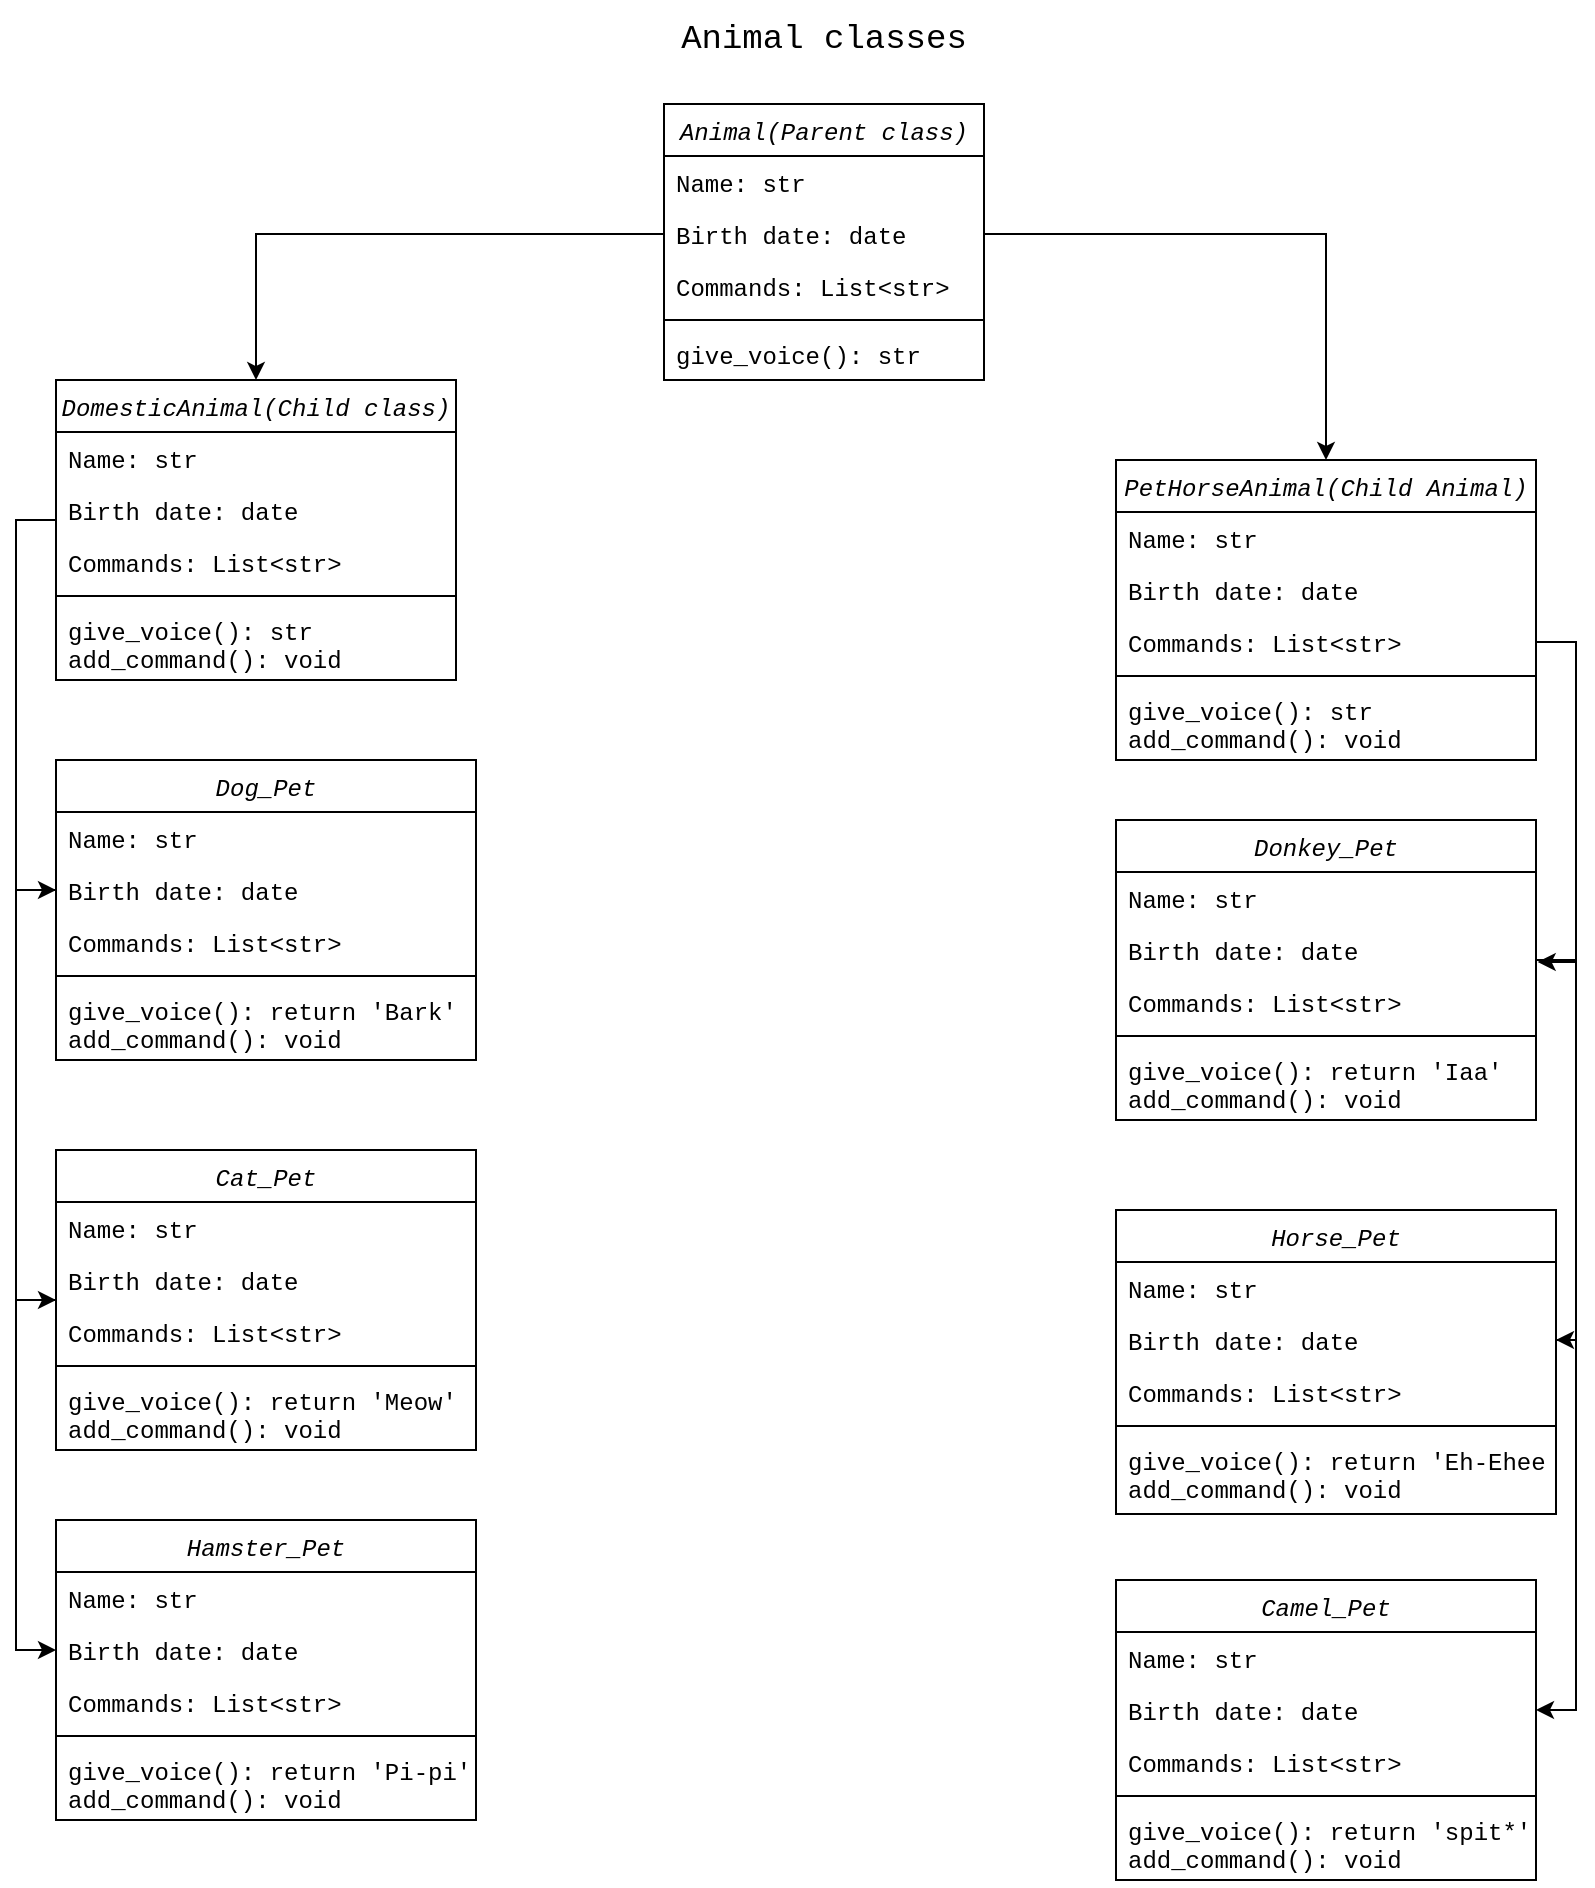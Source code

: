 <mxfile version="22.1.11" type="device">
  <diagram id="C5RBs43oDa-KdzZeNtuy" name="Page-1">
    <mxGraphModel dx="1066" dy="608" grid="1" gridSize="10" guides="1" tooltips="1" connect="1" arrows="1" fold="1" page="1" pageScale="1" pageWidth="827" pageHeight="1169" math="0" shadow="0">
      <root>
        <mxCell id="WIyWlLk6GJQsqaUBKTNV-0" />
        <mxCell id="WIyWlLk6GJQsqaUBKTNV-1" parent="WIyWlLk6GJQsqaUBKTNV-0" />
        <mxCell id="zkfFHV4jXpPFQw0GAbJ--0" value="Animal(Parent class)" style="swimlane;fontStyle=2;align=center;verticalAlign=top;childLayout=stackLayout;horizontal=1;startSize=26;horizontalStack=0;resizeParent=1;resizeLast=0;collapsible=1;marginBottom=0;rounded=0;shadow=0;strokeWidth=1;fontFamily=Courier New;" parent="WIyWlLk6GJQsqaUBKTNV-1" vertex="1">
          <mxGeometry x="334" y="62" width="160" height="138" as="geometry">
            <mxRectangle x="230" y="140" width="160" height="26" as="alternateBounds" />
          </mxGeometry>
        </mxCell>
        <mxCell id="zkfFHV4jXpPFQw0GAbJ--1" value="Name: str" style="text;align=left;verticalAlign=top;spacingLeft=4;spacingRight=4;overflow=hidden;rotatable=0;points=[[0,0.5],[1,0.5]];portConstraint=eastwest;fontFamily=Courier New;" parent="zkfFHV4jXpPFQw0GAbJ--0" vertex="1">
          <mxGeometry y="26" width="160" height="26" as="geometry" />
        </mxCell>
        <mxCell id="zkfFHV4jXpPFQw0GAbJ--2" value="Birth date: date" style="text;align=left;verticalAlign=top;spacingLeft=4;spacingRight=4;overflow=hidden;rotatable=0;points=[[0,0.5],[1,0.5]];portConstraint=eastwest;rounded=0;shadow=0;html=0;fontFamily=Courier New;" parent="zkfFHV4jXpPFQw0GAbJ--0" vertex="1">
          <mxGeometry y="52" width="160" height="26" as="geometry" />
        </mxCell>
        <mxCell id="zkfFHV4jXpPFQw0GAbJ--3" value="Commands: List&lt;str&gt;" style="text;align=left;verticalAlign=top;spacingLeft=4;spacingRight=4;overflow=hidden;rotatable=0;points=[[0,0.5],[1,0.5]];portConstraint=eastwest;rounded=0;shadow=0;html=0;fontFamily=Courier New;" parent="zkfFHV4jXpPFQw0GAbJ--0" vertex="1">
          <mxGeometry y="78" width="160" height="26" as="geometry" />
        </mxCell>
        <mxCell id="zkfFHV4jXpPFQw0GAbJ--4" value="" style="line;html=1;strokeWidth=1;align=left;verticalAlign=middle;spacingTop=-1;spacingLeft=3;spacingRight=3;rotatable=0;labelPosition=right;points=[];portConstraint=eastwest;fontFamily=Courier New;" parent="zkfFHV4jXpPFQw0GAbJ--0" vertex="1">
          <mxGeometry y="104" width="160" height="8" as="geometry" />
        </mxCell>
        <mxCell id="zkfFHV4jXpPFQw0GAbJ--5" value="give_voice(): str" style="text;align=left;verticalAlign=top;spacingLeft=4;spacingRight=4;overflow=hidden;rotatable=0;points=[[0,0.5],[1,0.5]];portConstraint=eastwest;fontFamily=Courier New;" parent="zkfFHV4jXpPFQw0GAbJ--0" vertex="1">
          <mxGeometry y="112" width="160" height="26" as="geometry" />
        </mxCell>
        <mxCell id="LP9MktvGarYMtRKIF9O5-21" style="edgeStyle=orthogonalEdgeStyle;rounded=0;orthogonalLoop=1;jettySize=auto;html=1;entryX=0;entryY=0.5;entryDx=0;entryDy=0;" edge="1" parent="WIyWlLk6GJQsqaUBKTNV-1" source="LP9MktvGarYMtRKIF9O5-0" target="LP9MktvGarYMtRKIF9O5-17">
          <mxGeometry relative="1" as="geometry">
            <Array as="points">
              <mxPoint x="10" y="270" />
              <mxPoint x="10" y="455" />
            </Array>
          </mxGeometry>
        </mxCell>
        <mxCell id="LP9MktvGarYMtRKIF9O5-0" value="DomesticAnimal(Child class)" style="swimlane;fontStyle=2;align=center;verticalAlign=top;childLayout=stackLayout;horizontal=1;startSize=26;horizontalStack=0;resizeParent=1;resizeLast=0;collapsible=1;marginBottom=0;rounded=0;shadow=0;strokeWidth=1;fontFamily=Courier New;" vertex="1" parent="WIyWlLk6GJQsqaUBKTNV-1">
          <mxGeometry x="30" y="200" width="200" height="150" as="geometry">
            <mxRectangle x="230" y="140" width="160" height="26" as="alternateBounds" />
          </mxGeometry>
        </mxCell>
        <mxCell id="LP9MktvGarYMtRKIF9O5-1" value="Name: str" style="text;align=left;verticalAlign=top;spacingLeft=4;spacingRight=4;overflow=hidden;rotatable=0;points=[[0,0.5],[1,0.5]];portConstraint=eastwest;fontFamily=Courier New;" vertex="1" parent="LP9MktvGarYMtRKIF9O5-0">
          <mxGeometry y="26" width="200" height="26" as="geometry" />
        </mxCell>
        <mxCell id="LP9MktvGarYMtRKIF9O5-2" value="Birth date: date" style="text;align=left;verticalAlign=top;spacingLeft=4;spacingRight=4;overflow=hidden;rotatable=0;points=[[0,0.5],[1,0.5]];portConstraint=eastwest;rounded=0;shadow=0;html=0;fontFamily=Courier New;" vertex="1" parent="LP9MktvGarYMtRKIF9O5-0">
          <mxGeometry y="52" width="200" height="26" as="geometry" />
        </mxCell>
        <mxCell id="LP9MktvGarYMtRKIF9O5-3" value="Commands: List&lt;str&gt;" style="text;align=left;verticalAlign=top;spacingLeft=4;spacingRight=4;overflow=hidden;rotatable=0;points=[[0,0.5],[1,0.5]];portConstraint=eastwest;rounded=0;shadow=0;html=0;fontFamily=Courier New;" vertex="1" parent="LP9MktvGarYMtRKIF9O5-0">
          <mxGeometry y="78" width="200" height="26" as="geometry" />
        </mxCell>
        <mxCell id="LP9MktvGarYMtRKIF9O5-4" value="" style="line;html=1;strokeWidth=1;align=left;verticalAlign=middle;spacingTop=-1;spacingLeft=3;spacingRight=3;rotatable=0;labelPosition=right;points=[];portConstraint=eastwest;fontFamily=Courier New;" vertex="1" parent="LP9MktvGarYMtRKIF9O5-0">
          <mxGeometry y="104" width="200" height="8" as="geometry" />
        </mxCell>
        <mxCell id="LP9MktvGarYMtRKIF9O5-5" value="give_voice(): str&#xa;add_command(): void&#xa;" style="text;align=left;verticalAlign=top;spacingLeft=4;spacingRight=4;overflow=hidden;rotatable=0;points=[[0,0.5],[1,0.5]];portConstraint=eastwest;fontFamily=Courier New;" vertex="1" parent="LP9MktvGarYMtRKIF9O5-0">
          <mxGeometry y="112" width="200" height="38" as="geometry" />
        </mxCell>
        <mxCell id="LP9MktvGarYMtRKIF9O5-6" value="PetHorseAnimal(Child Animal)" style="swimlane;fontStyle=2;align=center;verticalAlign=top;childLayout=stackLayout;horizontal=1;startSize=26;horizontalStack=0;resizeParent=1;resizeLast=0;collapsible=1;marginBottom=0;rounded=0;shadow=0;strokeWidth=1;fontFamily=Courier New;" vertex="1" parent="WIyWlLk6GJQsqaUBKTNV-1">
          <mxGeometry x="560" y="240" width="210" height="150" as="geometry">
            <mxRectangle x="230" y="140" width="160" height="26" as="alternateBounds" />
          </mxGeometry>
        </mxCell>
        <mxCell id="LP9MktvGarYMtRKIF9O5-7" value="Name: str" style="text;align=left;verticalAlign=top;spacingLeft=4;spacingRight=4;overflow=hidden;rotatable=0;points=[[0,0.5],[1,0.5]];portConstraint=eastwest;fontFamily=Courier New;" vertex="1" parent="LP9MktvGarYMtRKIF9O5-6">
          <mxGeometry y="26" width="210" height="26" as="geometry" />
        </mxCell>
        <mxCell id="LP9MktvGarYMtRKIF9O5-8" value="Birth date: date" style="text;align=left;verticalAlign=top;spacingLeft=4;spacingRight=4;overflow=hidden;rotatable=0;points=[[0,0.5],[1,0.5]];portConstraint=eastwest;rounded=0;shadow=0;html=0;fontFamily=Courier New;" vertex="1" parent="LP9MktvGarYMtRKIF9O5-6">
          <mxGeometry y="52" width="210" height="26" as="geometry" />
        </mxCell>
        <mxCell id="LP9MktvGarYMtRKIF9O5-9" value="Commands: List&lt;str&gt;" style="text;align=left;verticalAlign=top;spacingLeft=4;spacingRight=4;overflow=hidden;rotatable=0;points=[[0,0.5],[1,0.5]];portConstraint=eastwest;rounded=0;shadow=0;html=0;fontFamily=Courier New;" vertex="1" parent="LP9MktvGarYMtRKIF9O5-6">
          <mxGeometry y="78" width="210" height="26" as="geometry" />
        </mxCell>
        <mxCell id="LP9MktvGarYMtRKIF9O5-10" value="" style="line;html=1;strokeWidth=1;align=left;verticalAlign=middle;spacingTop=-1;spacingLeft=3;spacingRight=3;rotatable=0;labelPosition=right;points=[];portConstraint=eastwest;fontFamily=Courier New;" vertex="1" parent="LP9MktvGarYMtRKIF9O5-6">
          <mxGeometry y="104" width="210" height="8" as="geometry" />
        </mxCell>
        <mxCell id="LP9MktvGarYMtRKIF9O5-11" value="give_voice(): str&#xa;add_command(): void" style="text;align=left;verticalAlign=top;spacingLeft=4;spacingRight=4;overflow=hidden;rotatable=0;points=[[0,0.5],[1,0.5]];portConstraint=eastwest;fontFamily=Courier New;" vertex="1" parent="LP9MktvGarYMtRKIF9O5-6">
          <mxGeometry y="112" width="210" height="38" as="geometry" />
        </mxCell>
        <mxCell id="LP9MktvGarYMtRKIF9O5-13" style="edgeStyle=orthogonalEdgeStyle;rounded=0;orthogonalLoop=1;jettySize=auto;html=1;entryX=0.5;entryY=0;entryDx=0;entryDy=0;" edge="1" parent="WIyWlLk6GJQsqaUBKTNV-1" source="zkfFHV4jXpPFQw0GAbJ--2" target="LP9MktvGarYMtRKIF9O5-0">
          <mxGeometry relative="1" as="geometry" />
        </mxCell>
        <mxCell id="LP9MktvGarYMtRKIF9O5-14" style="edgeStyle=orthogonalEdgeStyle;rounded=0;orthogonalLoop=1;jettySize=auto;html=1;" edge="1" parent="WIyWlLk6GJQsqaUBKTNV-1" source="zkfFHV4jXpPFQw0GAbJ--2" target="LP9MktvGarYMtRKIF9O5-6">
          <mxGeometry relative="1" as="geometry" />
        </mxCell>
        <mxCell id="LP9MktvGarYMtRKIF9O5-15" value="Dog_Pet" style="swimlane;fontStyle=2;align=center;verticalAlign=top;childLayout=stackLayout;horizontal=1;startSize=26;horizontalStack=0;resizeParent=1;resizeLast=0;collapsible=1;marginBottom=0;rounded=0;shadow=0;strokeWidth=1;fontFamily=Courier New;" vertex="1" parent="WIyWlLk6GJQsqaUBKTNV-1">
          <mxGeometry x="30" y="390" width="210" height="150" as="geometry">
            <mxRectangle x="230" y="140" width="160" height="26" as="alternateBounds" />
          </mxGeometry>
        </mxCell>
        <mxCell id="LP9MktvGarYMtRKIF9O5-16" value="Name: str" style="text;align=left;verticalAlign=top;spacingLeft=4;spacingRight=4;overflow=hidden;rotatable=0;points=[[0,0.5],[1,0.5]];portConstraint=eastwest;fontFamily=Courier New;" vertex="1" parent="LP9MktvGarYMtRKIF9O5-15">
          <mxGeometry y="26" width="210" height="26" as="geometry" />
        </mxCell>
        <mxCell id="LP9MktvGarYMtRKIF9O5-17" value="Birth date: date" style="text;align=left;verticalAlign=top;spacingLeft=4;spacingRight=4;overflow=hidden;rotatable=0;points=[[0,0.5],[1,0.5]];portConstraint=eastwest;rounded=0;shadow=0;html=0;fontFamily=Courier New;" vertex="1" parent="LP9MktvGarYMtRKIF9O5-15">
          <mxGeometry y="52" width="210" height="26" as="geometry" />
        </mxCell>
        <mxCell id="LP9MktvGarYMtRKIF9O5-18" value="Commands: List&lt;str&gt;" style="text;align=left;verticalAlign=top;spacingLeft=4;spacingRight=4;overflow=hidden;rotatable=0;points=[[0,0.5],[1,0.5]];portConstraint=eastwest;rounded=0;shadow=0;html=0;fontFamily=Courier New;" vertex="1" parent="LP9MktvGarYMtRKIF9O5-15">
          <mxGeometry y="78" width="210" height="26" as="geometry" />
        </mxCell>
        <mxCell id="LP9MktvGarYMtRKIF9O5-19" value="" style="line;html=1;strokeWidth=1;align=left;verticalAlign=middle;spacingTop=-1;spacingLeft=3;spacingRight=3;rotatable=0;labelPosition=right;points=[];portConstraint=eastwest;fontFamily=Courier New;" vertex="1" parent="LP9MktvGarYMtRKIF9O5-15">
          <mxGeometry y="104" width="210" height="8" as="geometry" />
        </mxCell>
        <mxCell id="LP9MktvGarYMtRKIF9O5-20" value="give_voice(): return &#39;Bark&#39;&#xa;add_command(): void" style="text;align=left;verticalAlign=top;spacingLeft=4;spacingRight=4;overflow=hidden;rotatable=0;points=[[0,0.5],[1,0.5]];portConstraint=eastwest;fontFamily=Courier New;" vertex="1" parent="LP9MktvGarYMtRKIF9O5-15">
          <mxGeometry y="112" width="210" height="38" as="geometry" />
        </mxCell>
        <mxCell id="LP9MktvGarYMtRKIF9O5-22" value="Cat_Pet" style="swimlane;fontStyle=2;align=center;verticalAlign=top;childLayout=stackLayout;horizontal=1;startSize=26;horizontalStack=0;resizeParent=1;resizeLast=0;collapsible=1;marginBottom=0;rounded=0;shadow=0;strokeWidth=1;fontFamily=Courier New;" vertex="1" parent="WIyWlLk6GJQsqaUBKTNV-1">
          <mxGeometry x="30" y="585" width="210" height="150" as="geometry">
            <mxRectangle x="230" y="140" width="160" height="26" as="alternateBounds" />
          </mxGeometry>
        </mxCell>
        <mxCell id="LP9MktvGarYMtRKIF9O5-23" value="Name: str" style="text;align=left;verticalAlign=top;spacingLeft=4;spacingRight=4;overflow=hidden;rotatable=0;points=[[0,0.5],[1,0.5]];portConstraint=eastwest;fontFamily=Courier New;" vertex="1" parent="LP9MktvGarYMtRKIF9O5-22">
          <mxGeometry y="26" width="210" height="26" as="geometry" />
        </mxCell>
        <mxCell id="LP9MktvGarYMtRKIF9O5-24" value="Birth date: date" style="text;align=left;verticalAlign=top;spacingLeft=4;spacingRight=4;overflow=hidden;rotatable=0;points=[[0,0.5],[1,0.5]];portConstraint=eastwest;rounded=0;shadow=0;html=0;fontFamily=Courier New;" vertex="1" parent="LP9MktvGarYMtRKIF9O5-22">
          <mxGeometry y="52" width="210" height="26" as="geometry" />
        </mxCell>
        <mxCell id="LP9MktvGarYMtRKIF9O5-25" value="Commands: List&lt;str&gt;" style="text;align=left;verticalAlign=top;spacingLeft=4;spacingRight=4;overflow=hidden;rotatable=0;points=[[0,0.5],[1,0.5]];portConstraint=eastwest;rounded=0;shadow=0;html=0;fontFamily=Courier New;" vertex="1" parent="LP9MktvGarYMtRKIF9O5-22">
          <mxGeometry y="78" width="210" height="26" as="geometry" />
        </mxCell>
        <mxCell id="LP9MktvGarYMtRKIF9O5-26" value="" style="line;html=1;strokeWidth=1;align=left;verticalAlign=middle;spacingTop=-1;spacingLeft=3;spacingRight=3;rotatable=0;labelPosition=right;points=[];portConstraint=eastwest;fontFamily=Courier New;" vertex="1" parent="LP9MktvGarYMtRKIF9O5-22">
          <mxGeometry y="104" width="210" height="8" as="geometry" />
        </mxCell>
        <mxCell id="LP9MktvGarYMtRKIF9O5-27" value="give_voice(): return &#39;Meow&#39;&#xa;add_command(): void" style="text;align=left;verticalAlign=top;spacingLeft=4;spacingRight=4;overflow=hidden;rotatable=0;points=[[0,0.5],[1,0.5]];portConstraint=eastwest;fontFamily=Courier New;" vertex="1" parent="LP9MktvGarYMtRKIF9O5-22">
          <mxGeometry y="112" width="210" height="38" as="geometry" />
        </mxCell>
        <mxCell id="LP9MktvGarYMtRKIF9O5-28" style="edgeStyle=orthogonalEdgeStyle;rounded=0;orthogonalLoop=1;jettySize=auto;html=1;entryX=0;entryY=0.5;entryDx=0;entryDy=0;" edge="1" parent="WIyWlLk6GJQsqaUBKTNV-1" source="LP9MktvGarYMtRKIF9O5-17" target="LP9MktvGarYMtRKIF9O5-22">
          <mxGeometry relative="1" as="geometry" />
        </mxCell>
        <mxCell id="LP9MktvGarYMtRKIF9O5-41" value="Hamster_Pet" style="swimlane;fontStyle=2;align=center;verticalAlign=top;childLayout=stackLayout;horizontal=1;startSize=26;horizontalStack=0;resizeParent=1;resizeLast=0;collapsible=1;marginBottom=0;rounded=0;shadow=0;strokeWidth=1;fontFamily=Courier New;" vertex="1" parent="WIyWlLk6GJQsqaUBKTNV-1">
          <mxGeometry x="30" y="770" width="210" height="150" as="geometry">
            <mxRectangle x="230" y="140" width="160" height="26" as="alternateBounds" />
          </mxGeometry>
        </mxCell>
        <mxCell id="LP9MktvGarYMtRKIF9O5-42" value="Name: str" style="text;align=left;verticalAlign=top;spacingLeft=4;spacingRight=4;overflow=hidden;rotatable=0;points=[[0,0.5],[1,0.5]];portConstraint=eastwest;fontFamily=Courier New;" vertex="1" parent="LP9MktvGarYMtRKIF9O5-41">
          <mxGeometry y="26" width="210" height="26" as="geometry" />
        </mxCell>
        <mxCell id="LP9MktvGarYMtRKIF9O5-43" value="Birth date: date" style="text;align=left;verticalAlign=top;spacingLeft=4;spacingRight=4;overflow=hidden;rotatable=0;points=[[0,0.5],[1,0.5]];portConstraint=eastwest;rounded=0;shadow=0;html=0;fontFamily=Courier New;" vertex="1" parent="LP9MktvGarYMtRKIF9O5-41">
          <mxGeometry y="52" width="210" height="26" as="geometry" />
        </mxCell>
        <mxCell id="LP9MktvGarYMtRKIF9O5-44" value="Commands: List&lt;str&gt;" style="text;align=left;verticalAlign=top;spacingLeft=4;spacingRight=4;overflow=hidden;rotatable=0;points=[[0,0.5],[1,0.5]];portConstraint=eastwest;rounded=0;shadow=0;html=0;fontFamily=Courier New;" vertex="1" parent="LP9MktvGarYMtRKIF9O5-41">
          <mxGeometry y="78" width="210" height="26" as="geometry" />
        </mxCell>
        <mxCell id="LP9MktvGarYMtRKIF9O5-45" value="" style="line;html=1;strokeWidth=1;align=left;verticalAlign=middle;spacingTop=-1;spacingLeft=3;spacingRight=3;rotatable=0;labelPosition=right;points=[];portConstraint=eastwest;fontFamily=Courier New;" vertex="1" parent="LP9MktvGarYMtRKIF9O5-41">
          <mxGeometry y="104" width="210" height="8" as="geometry" />
        </mxCell>
        <mxCell id="LP9MktvGarYMtRKIF9O5-46" value="give_voice(): return &#39;Pi-pi&#39;&#xa;add_command(): void" style="text;align=left;verticalAlign=top;spacingLeft=4;spacingRight=4;overflow=hidden;rotatable=0;points=[[0,0.5],[1,0.5]];portConstraint=eastwest;fontFamily=Courier New;" vertex="1" parent="LP9MktvGarYMtRKIF9O5-41">
          <mxGeometry y="112" width="210" height="38" as="geometry" />
        </mxCell>
        <mxCell id="LP9MktvGarYMtRKIF9O5-47" style="edgeStyle=orthogonalEdgeStyle;rounded=0;orthogonalLoop=1;jettySize=auto;html=1;entryX=0;entryY=0.5;entryDx=0;entryDy=0;" edge="1" parent="WIyWlLk6GJQsqaUBKTNV-1" source="LP9MktvGarYMtRKIF9O5-24" target="LP9MktvGarYMtRKIF9O5-43">
          <mxGeometry relative="1" as="geometry">
            <Array as="points">
              <mxPoint x="10" y="660" />
              <mxPoint x="10" y="835" />
            </Array>
          </mxGeometry>
        </mxCell>
        <mxCell id="LP9MktvGarYMtRKIF9O5-68" value="Donkey_Pet" style="swimlane;fontStyle=2;align=center;verticalAlign=top;childLayout=stackLayout;horizontal=1;startSize=26;horizontalStack=0;resizeParent=1;resizeLast=0;collapsible=1;marginBottom=0;rounded=0;shadow=0;strokeWidth=1;fontFamily=Courier New;" vertex="1" parent="WIyWlLk6GJQsqaUBKTNV-1">
          <mxGeometry x="560" y="420" width="210" height="150" as="geometry">
            <mxRectangle x="230" y="140" width="160" height="26" as="alternateBounds" />
          </mxGeometry>
        </mxCell>
        <mxCell id="LP9MktvGarYMtRKIF9O5-69" value="Name: str" style="text;align=left;verticalAlign=top;spacingLeft=4;spacingRight=4;overflow=hidden;rotatable=0;points=[[0,0.5],[1,0.5]];portConstraint=eastwest;fontFamily=Courier New;" vertex="1" parent="LP9MktvGarYMtRKIF9O5-68">
          <mxGeometry y="26" width="210" height="26" as="geometry" />
        </mxCell>
        <mxCell id="LP9MktvGarYMtRKIF9O5-70" value="Birth date: date" style="text;align=left;verticalAlign=top;spacingLeft=4;spacingRight=4;overflow=hidden;rotatable=0;points=[[0,0.5],[1,0.5]];portConstraint=eastwest;rounded=0;shadow=0;html=0;fontFamily=Courier New;" vertex="1" parent="LP9MktvGarYMtRKIF9O5-68">
          <mxGeometry y="52" width="210" height="26" as="geometry" />
        </mxCell>
        <mxCell id="LP9MktvGarYMtRKIF9O5-71" value="Commands: List&lt;str&gt;" style="text;align=left;verticalAlign=top;spacingLeft=4;spacingRight=4;overflow=hidden;rotatable=0;points=[[0,0.5],[1,0.5]];portConstraint=eastwest;rounded=0;shadow=0;html=0;fontFamily=Courier New;" vertex="1" parent="LP9MktvGarYMtRKIF9O5-68">
          <mxGeometry y="78" width="210" height="26" as="geometry" />
        </mxCell>
        <mxCell id="LP9MktvGarYMtRKIF9O5-72" value="" style="line;html=1;strokeWidth=1;align=left;verticalAlign=middle;spacingTop=-1;spacingLeft=3;spacingRight=3;rotatable=0;labelPosition=right;points=[];portConstraint=eastwest;fontFamily=Courier New;" vertex="1" parent="LP9MktvGarYMtRKIF9O5-68">
          <mxGeometry y="104" width="210" height="8" as="geometry" />
        </mxCell>
        <mxCell id="LP9MktvGarYMtRKIF9O5-73" value="give_voice(): return &#39;Iaa&#39;&#xa;add_command(): void" style="text;align=left;verticalAlign=top;spacingLeft=4;spacingRight=4;overflow=hidden;rotatable=0;points=[[0,0.5],[1,0.5]];portConstraint=eastwest;fontFamily=Courier New;" vertex="1" parent="LP9MktvGarYMtRKIF9O5-68">
          <mxGeometry y="112" width="210" height="38" as="geometry" />
        </mxCell>
        <mxCell id="LP9MktvGarYMtRKIF9O5-74" value="Horse_Pet" style="swimlane;fontStyle=2;align=center;verticalAlign=top;childLayout=stackLayout;horizontal=1;startSize=26;horizontalStack=0;resizeParent=1;resizeLast=0;collapsible=1;marginBottom=0;rounded=0;shadow=0;strokeWidth=1;fontFamily=Courier New;" vertex="1" parent="WIyWlLk6GJQsqaUBKTNV-1">
          <mxGeometry x="560" y="615" width="220" height="152" as="geometry">
            <mxRectangle x="230" y="140" width="160" height="26" as="alternateBounds" />
          </mxGeometry>
        </mxCell>
        <mxCell id="LP9MktvGarYMtRKIF9O5-75" value="Name: str" style="text;align=left;verticalAlign=top;spacingLeft=4;spacingRight=4;overflow=hidden;rotatable=0;points=[[0,0.5],[1,0.5]];portConstraint=eastwest;fontFamily=Courier New;" vertex="1" parent="LP9MktvGarYMtRKIF9O5-74">
          <mxGeometry y="26" width="220" height="26" as="geometry" />
        </mxCell>
        <mxCell id="LP9MktvGarYMtRKIF9O5-76" value="Birth date: date" style="text;align=left;verticalAlign=top;spacingLeft=4;spacingRight=4;overflow=hidden;rotatable=0;points=[[0,0.5],[1,0.5]];portConstraint=eastwest;rounded=0;shadow=0;html=0;fontFamily=Courier New;" vertex="1" parent="LP9MktvGarYMtRKIF9O5-74">
          <mxGeometry y="52" width="220" height="26" as="geometry" />
        </mxCell>
        <mxCell id="LP9MktvGarYMtRKIF9O5-77" value="Commands: List&lt;str&gt;" style="text;align=left;verticalAlign=top;spacingLeft=4;spacingRight=4;overflow=hidden;rotatable=0;points=[[0,0.5],[1,0.5]];portConstraint=eastwest;rounded=0;shadow=0;html=0;fontFamily=Courier New;" vertex="1" parent="LP9MktvGarYMtRKIF9O5-74">
          <mxGeometry y="78" width="220" height="26" as="geometry" />
        </mxCell>
        <mxCell id="LP9MktvGarYMtRKIF9O5-78" value="" style="line;html=1;strokeWidth=1;align=left;verticalAlign=middle;spacingTop=-1;spacingLeft=3;spacingRight=3;rotatable=0;labelPosition=right;points=[];portConstraint=eastwest;fontFamily=Courier New;" vertex="1" parent="LP9MktvGarYMtRKIF9O5-74">
          <mxGeometry y="104" width="220" height="8" as="geometry" />
        </mxCell>
        <mxCell id="LP9MktvGarYMtRKIF9O5-79" value="give_voice(): return &#39;Eh-Ehee&#39;&#xa;add_command(): void" style="text;align=left;verticalAlign=top;spacingLeft=4;spacingRight=4;overflow=hidden;rotatable=0;points=[[0,0.5],[1,0.5]];portConstraint=eastwest;fontFamily=Courier New;" vertex="1" parent="LP9MktvGarYMtRKIF9O5-74">
          <mxGeometry y="112" width="220" height="40" as="geometry" />
        </mxCell>
        <mxCell id="LP9MktvGarYMtRKIF9O5-81" value="Camel_Pet" style="swimlane;fontStyle=2;align=center;verticalAlign=top;childLayout=stackLayout;horizontal=1;startSize=26;horizontalStack=0;resizeParent=1;resizeLast=0;collapsible=1;marginBottom=0;rounded=0;shadow=0;strokeWidth=1;fontFamily=Courier New;" vertex="1" parent="WIyWlLk6GJQsqaUBKTNV-1">
          <mxGeometry x="560" y="800" width="210" height="150" as="geometry">
            <mxRectangle x="230" y="140" width="160" height="26" as="alternateBounds" />
          </mxGeometry>
        </mxCell>
        <mxCell id="LP9MktvGarYMtRKIF9O5-82" value="Name: str" style="text;align=left;verticalAlign=top;spacingLeft=4;spacingRight=4;overflow=hidden;rotatable=0;points=[[0,0.5],[1,0.5]];portConstraint=eastwest;fontFamily=Courier New;" vertex="1" parent="LP9MktvGarYMtRKIF9O5-81">
          <mxGeometry y="26" width="210" height="26" as="geometry" />
        </mxCell>
        <mxCell id="LP9MktvGarYMtRKIF9O5-83" value="Birth date: date" style="text;align=left;verticalAlign=top;spacingLeft=4;spacingRight=4;overflow=hidden;rotatable=0;points=[[0,0.5],[1,0.5]];portConstraint=eastwest;rounded=0;shadow=0;html=0;fontFamily=Courier New;" vertex="1" parent="LP9MktvGarYMtRKIF9O5-81">
          <mxGeometry y="52" width="210" height="26" as="geometry" />
        </mxCell>
        <mxCell id="LP9MktvGarYMtRKIF9O5-84" value="Commands: List&lt;str&gt;" style="text;align=left;verticalAlign=top;spacingLeft=4;spacingRight=4;overflow=hidden;rotatable=0;points=[[0,0.5],[1,0.5]];portConstraint=eastwest;rounded=0;shadow=0;html=0;fontFamily=Courier New;" vertex="1" parent="LP9MktvGarYMtRKIF9O5-81">
          <mxGeometry y="78" width="210" height="26" as="geometry" />
        </mxCell>
        <mxCell id="LP9MktvGarYMtRKIF9O5-85" value="" style="line;html=1;strokeWidth=1;align=left;verticalAlign=middle;spacingTop=-1;spacingLeft=3;spacingRight=3;rotatable=0;labelPosition=right;points=[];portConstraint=eastwest;fontFamily=Courier New;" vertex="1" parent="LP9MktvGarYMtRKIF9O5-81">
          <mxGeometry y="104" width="210" height="8" as="geometry" />
        </mxCell>
        <mxCell id="LP9MktvGarYMtRKIF9O5-86" value="give_voice(): return &#39;spit*&#39;&#xa;add_command(): void" style="text;align=left;verticalAlign=top;spacingLeft=4;spacingRight=4;overflow=hidden;rotatable=0;points=[[0,0.5],[1,0.5]];portConstraint=eastwest;fontFamily=Courier New;" vertex="1" parent="LP9MktvGarYMtRKIF9O5-81">
          <mxGeometry y="112" width="210" height="38" as="geometry" />
        </mxCell>
        <mxCell id="LP9MktvGarYMtRKIF9O5-88" style="edgeStyle=orthogonalEdgeStyle;rounded=0;orthogonalLoop=1;jettySize=auto;html=1;entryX=1.004;entryY=0.731;entryDx=0;entryDy=0;entryPerimeter=0;" edge="1" parent="WIyWlLk6GJQsqaUBKTNV-1" source="LP9MktvGarYMtRKIF9O5-9" target="LP9MktvGarYMtRKIF9O5-70">
          <mxGeometry relative="1" as="geometry">
            <Array as="points">
              <mxPoint x="790" y="331" />
              <mxPoint x="790" y="491" />
            </Array>
          </mxGeometry>
        </mxCell>
        <mxCell id="LP9MktvGarYMtRKIF9O5-89" style="edgeStyle=orthogonalEdgeStyle;rounded=0;orthogonalLoop=1;jettySize=auto;html=1;entryX=1;entryY=0.5;entryDx=0;entryDy=0;" edge="1" parent="WIyWlLk6GJQsqaUBKTNV-1" source="LP9MktvGarYMtRKIF9O5-70" target="LP9MktvGarYMtRKIF9O5-76">
          <mxGeometry relative="1" as="geometry">
            <Array as="points">
              <mxPoint x="790" y="490" />
              <mxPoint x="790" y="680" />
            </Array>
          </mxGeometry>
        </mxCell>
        <mxCell id="LP9MktvGarYMtRKIF9O5-90" style="edgeStyle=orthogonalEdgeStyle;rounded=0;orthogonalLoop=1;jettySize=auto;html=1;" edge="1" parent="WIyWlLk6GJQsqaUBKTNV-1" source="LP9MktvGarYMtRKIF9O5-76">
          <mxGeometry relative="1" as="geometry">
            <mxPoint x="770" y="865" as="targetPoint" />
            <Array as="points">
              <mxPoint x="790" y="680" />
              <mxPoint x="790" y="865" />
            </Array>
          </mxGeometry>
        </mxCell>
        <mxCell id="LP9MktvGarYMtRKIF9O5-91" value="&lt;font style=&quot;font-size: 17px;&quot; face=&quot;Courier New&quot;&gt;Animal classes&lt;/font&gt;" style="text;html=1;strokeColor=none;fillColor=none;align=center;verticalAlign=middle;whiteSpace=wrap;rounded=0;" vertex="1" parent="WIyWlLk6GJQsqaUBKTNV-1">
          <mxGeometry x="339" y="10" width="150" height="40" as="geometry" />
        </mxCell>
      </root>
    </mxGraphModel>
  </diagram>
</mxfile>
